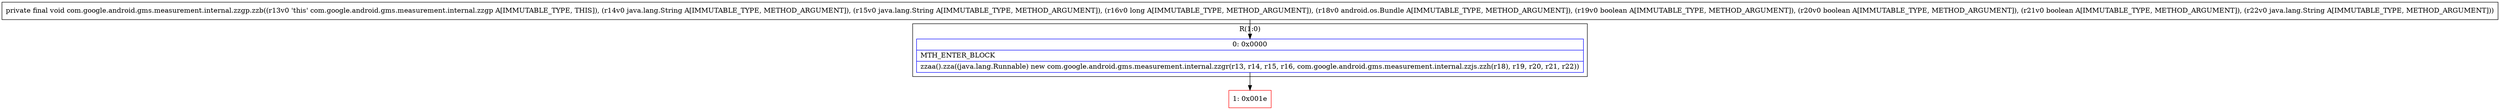 digraph "CFG forcom.google.android.gms.measurement.internal.zzgp.zzb(Ljava\/lang\/String;Ljava\/lang\/String;JLandroid\/os\/Bundle;ZZZLjava\/lang\/String;)V" {
subgraph cluster_Region_1585235008 {
label = "R(1:0)";
node [shape=record,color=blue];
Node_0 [shape=record,label="{0\:\ 0x0000|MTH_ENTER_BLOCK\l|zzaa().zza((java.lang.Runnable) new com.google.android.gms.measurement.internal.zzgr(r13, r14, r15, r16, com.google.android.gms.measurement.internal.zzjs.zzh(r18), r19, r20, r21, r22))\l}"];
}
Node_1 [shape=record,color=red,label="{1\:\ 0x001e}"];
MethodNode[shape=record,label="{private final void com.google.android.gms.measurement.internal.zzgp.zzb((r13v0 'this' com.google.android.gms.measurement.internal.zzgp A[IMMUTABLE_TYPE, THIS]), (r14v0 java.lang.String A[IMMUTABLE_TYPE, METHOD_ARGUMENT]), (r15v0 java.lang.String A[IMMUTABLE_TYPE, METHOD_ARGUMENT]), (r16v0 long A[IMMUTABLE_TYPE, METHOD_ARGUMENT]), (r18v0 android.os.Bundle A[IMMUTABLE_TYPE, METHOD_ARGUMENT]), (r19v0 boolean A[IMMUTABLE_TYPE, METHOD_ARGUMENT]), (r20v0 boolean A[IMMUTABLE_TYPE, METHOD_ARGUMENT]), (r21v0 boolean A[IMMUTABLE_TYPE, METHOD_ARGUMENT]), (r22v0 java.lang.String A[IMMUTABLE_TYPE, METHOD_ARGUMENT])) }"];
MethodNode -> Node_0;
Node_0 -> Node_1;
}

